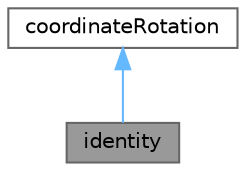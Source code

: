 digraph "identity"
{
 // LATEX_PDF_SIZE
  bgcolor="transparent";
  edge [fontname=Helvetica,fontsize=10,labelfontname=Helvetica,labelfontsize=10];
  node [fontname=Helvetica,fontsize=10,shape=box,height=0.2,width=0.4];
  Node1 [id="Node000001",label="identity",height=0.2,width=0.4,color="gray40", fillcolor="grey60", style="filled", fontcolor="black",tooltip="An identity coordinateRotation."];
  Node2 -> Node1 [id="edge1_Node000001_Node000002",dir="back",color="steelblue1",style="solid",tooltip=" "];
  Node2 [id="Node000002",label="coordinateRotation",height=0.2,width=0.4,color="gray40", fillcolor="white", style="filled",URL="$classFoam_1_1coordinateRotation.html",tooltip="User specification of a coordinate rotation."];
}
